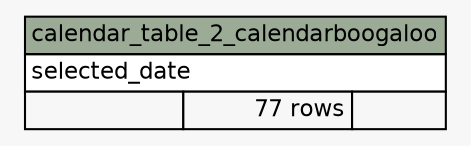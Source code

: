 // dot 2.2.1 on Windows 10 10.0
// SchemaSpy rev 590
digraph "calendar_table_2_calendarboogaloo" {
  graph [
    rankdir="RL"
    bgcolor="#f7f7f7"
    nodesep="0.18"
    ranksep="0.46"
    fontname="Helvetica"
    fontsize="11"
  ];
  node [
    fontname="Helvetica"
    fontsize="11"
    shape="plaintext"
  ];
  edge [
    arrowsize="0.8"
  ];
  "calendar_table_2_calendarboogaloo" [
    label=<
    <TABLE BORDER="0" CELLBORDER="1" CELLSPACING="0" BGCOLOR="#ffffff">
      <TR><TD COLSPAN="3" BGCOLOR="#9bab96" ALIGN="CENTER">calendar_table_2_calendarboogaloo</TD></TR>
      <TR><TD PORT="selected_date" COLSPAN="3" ALIGN="LEFT">selected_date</TD></TR>
      <TR><TD ALIGN="LEFT" BGCOLOR="#f7f7f7">  </TD><TD ALIGN="RIGHT" BGCOLOR="#f7f7f7">77 rows</TD><TD ALIGN="RIGHT" BGCOLOR="#f7f7f7">  </TD></TR>
    </TABLE>>
    URL="tables/calendar_table_2_calendarboogaloo.html"
    tooltip="calendar_table_2_calendarboogaloo"
  ];
}
